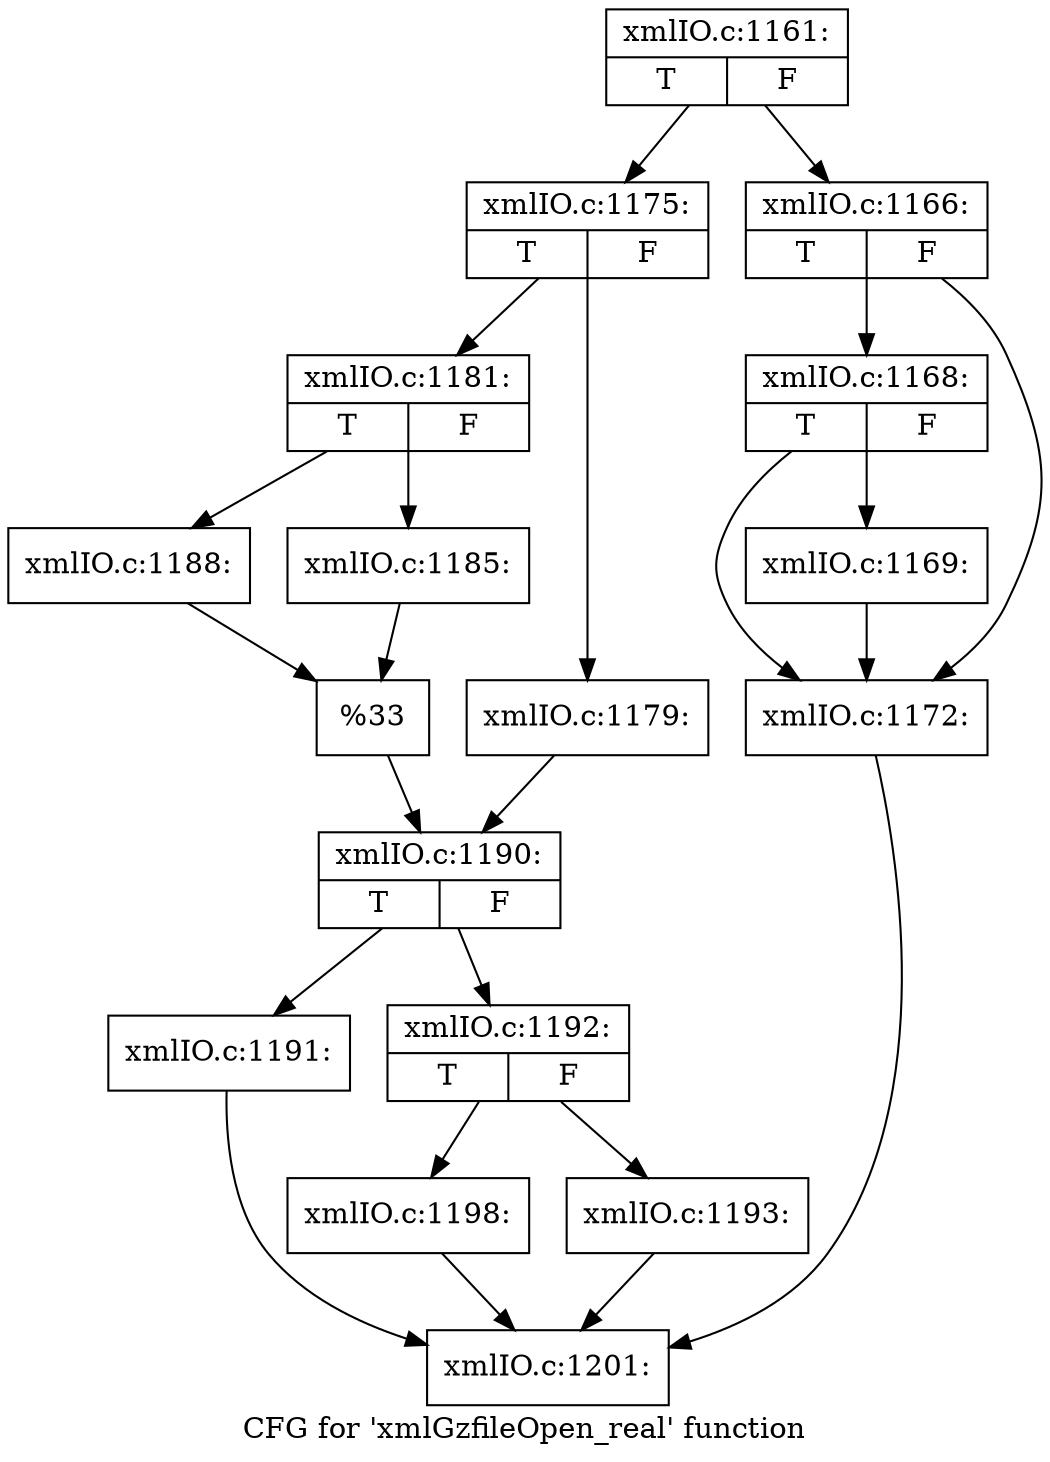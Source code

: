 digraph "CFG for 'xmlGzfileOpen_real' function" {
	label="CFG for 'xmlGzfileOpen_real' function";

	Node0x539d340 [shape=record,label="{xmlIO.c:1161:|{<s0>T|<s1>F}}"];
	Node0x539d340 -> Node0x539f7d0;
	Node0x539d340 -> Node0x539f780;
	Node0x539f780 [shape=record,label="{xmlIO.c:1166:|{<s0>T|<s1>F}}"];
	Node0x539f780 -> Node0x53a1010;
	Node0x539f780 -> Node0x53a0930;
	Node0x53a1010 [shape=record,label="{xmlIO.c:1168:|{<s0>T|<s1>F}}"];
	Node0x53a1010 -> Node0x53a0600;
	Node0x53a1010 -> Node0x53a0930;
	Node0x53a0600 [shape=record,label="{xmlIO.c:1169:}"];
	Node0x53a0600 -> Node0x53a0930;
	Node0x53a0930 [shape=record,label="{xmlIO.c:1172:}"];
	Node0x53a0930 -> Node0x539cf70;
	Node0x539f7d0 [shape=record,label="{xmlIO.c:1175:|{<s0>T|<s1>F}}"];
	Node0x539f7d0 -> Node0x53a1ae0;
	Node0x539f7d0 -> Node0x53a1640;
	Node0x53a1640 [shape=record,label="{xmlIO.c:1179:}"];
	Node0x53a1640 -> Node0x53a18f0;
	Node0x53a1ae0 [shape=record,label="{xmlIO.c:1181:|{<s0>T|<s1>F}}"];
	Node0x53a1ae0 -> Node0x53a2180;
	Node0x53a1ae0 -> Node0x53a20e0;
	Node0x53a20e0 [shape=record,label="{xmlIO.c:1185:}"];
	Node0x53a20e0 -> Node0x53a2130;
	Node0x53a2180 [shape=record,label="{xmlIO.c:1188:}"];
	Node0x53a2180 -> Node0x53a2130;
	Node0x53a2130 [shape=record,label="{%33}"];
	Node0x53a2130 -> Node0x53a18f0;
	Node0x53a18f0 [shape=record,label="{xmlIO.c:1190:|{<s0>T|<s1>F}}"];
	Node0x53a18f0 -> Node0x53a2bc0;
	Node0x53a18f0 -> Node0x53a2c10;
	Node0x53a2bc0 [shape=record,label="{xmlIO.c:1191:}"];
	Node0x53a2bc0 -> Node0x539cf70;
	Node0x53a2c10 [shape=record,label="{xmlIO.c:1192:|{<s0>T|<s1>F}}"];
	Node0x53a2c10 -> Node0x53a30b0;
	Node0x53a2c10 -> Node0x53a3060;
	Node0x53a3060 [shape=record,label="{xmlIO.c:1193:}"];
	Node0x53a3060 -> Node0x539cf70;
	Node0x53a30b0 [shape=record,label="{xmlIO.c:1198:}"];
	Node0x53a30b0 -> Node0x539cf70;
	Node0x539cf70 [shape=record,label="{xmlIO.c:1201:}"];
}
